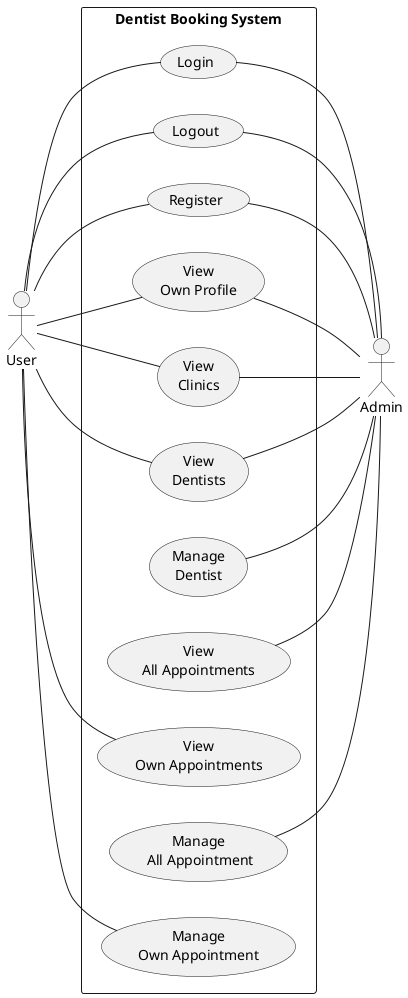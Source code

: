 @startuml VacQ System Use Case Diagram
left to right direction
actor "User" as user
rectangle "Dentist Booking System" as VacQSystem {    
    usecase "Login" as login
    usecase "Logout" as logout
    usecase "Register" as register
    usecase "View\nOwn Profile" as viewUserProfile
    usecase "View\nClinics" as viewClinics
    usecase "View\nDentists" as viewDentists
    usecase "Manage\nDentist" as manageDentist
    usecase "View\nAll Appointments" as viewAllAppt
    usecase "View\nOwn Appointments" as viewOwnAppt
    usecase "Manage\n All Appointment" as manageAllAppt
    usecase "Manage\nOwn Appointment" as manageOwnAppt
}

user -- register
user -- login
user -- logout
user -- viewUserProfile
user -- viewClinics
user -- viewDentists
user -- viewOwnAppt
user -- manageOwnAppt

actor "Admin" as admin
register -- admin
login -- admin
logout -- admin
viewUserProfile -- admin
viewClinics -- admin
viewDentists -- admin
manageDentist -- admin
viewAllAppt -- admin
manageAllAppt -- admin

@enduml